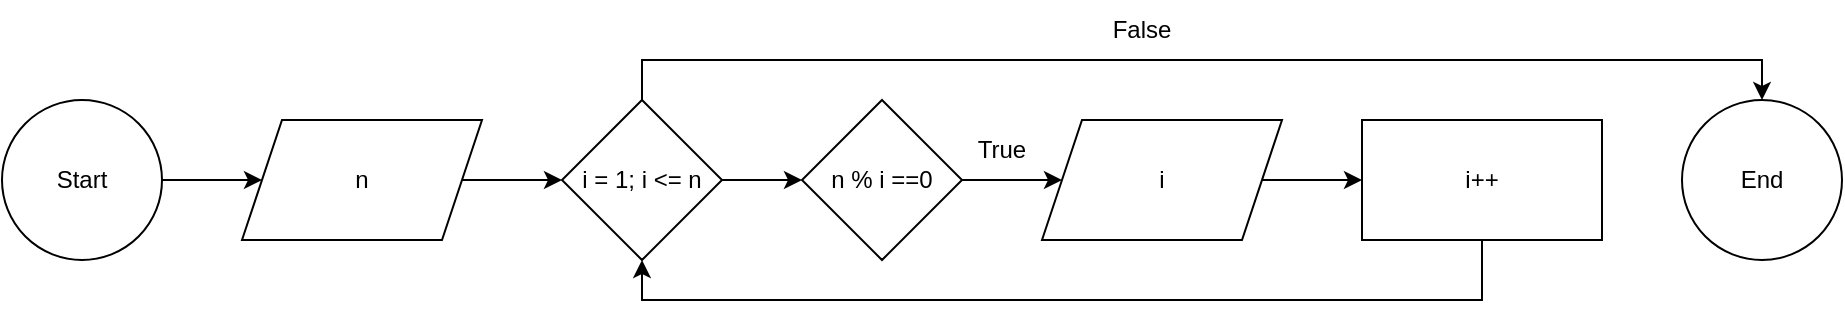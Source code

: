 <mxfile version="25.0.3">
  <diagram name="Trang-1" id="BkPyBvE30eXiQvqHlGkq">
    <mxGraphModel dx="880" dy="468" grid="1" gridSize="10" guides="1" tooltips="1" connect="1" arrows="1" fold="1" page="1" pageScale="1" pageWidth="827" pageHeight="1169" math="0" shadow="0">
      <root>
        <mxCell id="0" />
        <mxCell id="1" parent="0" />
        <mxCell id="XBPEctbYTX0McZDy_kfj-10" style="edgeStyle=orthogonalEdgeStyle;rounded=0;orthogonalLoop=1;jettySize=auto;html=1;exitX=1;exitY=0.5;exitDx=0;exitDy=0;entryX=0;entryY=0.5;entryDx=0;entryDy=0;" parent="1" source="XBPEctbYTX0McZDy_kfj-1" target="XBPEctbYTX0McZDy_kfj-3" edge="1">
          <mxGeometry relative="1" as="geometry" />
        </mxCell>
        <mxCell id="XBPEctbYTX0McZDy_kfj-1" value="Start" style="ellipse;whiteSpace=wrap;html=1;aspect=fixed;" parent="1" vertex="1">
          <mxGeometry y="220" width="80" height="80" as="geometry" />
        </mxCell>
        <mxCell id="XBPEctbYTX0McZDy_kfj-2" value="End" style="ellipse;whiteSpace=wrap;html=1;aspect=fixed;" parent="1" vertex="1">
          <mxGeometry x="840" y="220" width="80" height="80" as="geometry" />
        </mxCell>
        <mxCell id="XBPEctbYTX0McZDy_kfj-9" style="edgeStyle=orthogonalEdgeStyle;rounded=0;orthogonalLoop=1;jettySize=auto;html=1;exitX=1;exitY=0.5;exitDx=0;exitDy=0;entryX=0;entryY=0.5;entryDx=0;entryDy=0;" parent="1" source="XBPEctbYTX0McZDy_kfj-3" target="XBPEctbYTX0McZDy_kfj-4" edge="1">
          <mxGeometry relative="1" as="geometry" />
        </mxCell>
        <mxCell id="XBPEctbYTX0McZDy_kfj-3" value="n" style="shape=parallelogram;perimeter=parallelogramPerimeter;whiteSpace=wrap;html=1;fixedSize=1;" parent="1" vertex="1">
          <mxGeometry x="120" y="230" width="120" height="60" as="geometry" />
        </mxCell>
        <mxCell id="XBPEctbYTX0McZDy_kfj-11" style="edgeStyle=orthogonalEdgeStyle;rounded=0;orthogonalLoop=1;jettySize=auto;html=1;exitX=1;exitY=0.5;exitDx=0;exitDy=0;entryX=0;entryY=0.5;entryDx=0;entryDy=0;" parent="1" source="XBPEctbYTX0McZDy_kfj-4" target="XBPEctbYTX0McZDy_kfj-7" edge="1">
          <mxGeometry relative="1" as="geometry" />
        </mxCell>
        <mxCell id="XBPEctbYTX0McZDy_kfj-14" style="edgeStyle=orthogonalEdgeStyle;rounded=0;orthogonalLoop=1;jettySize=auto;html=1;exitX=0.5;exitY=0;exitDx=0;exitDy=0;entryX=0.5;entryY=0;entryDx=0;entryDy=0;" parent="1" source="XBPEctbYTX0McZDy_kfj-4" target="XBPEctbYTX0McZDy_kfj-2" edge="1">
          <mxGeometry relative="1" as="geometry" />
        </mxCell>
        <mxCell id="XBPEctbYTX0McZDy_kfj-4" value="i = 1; i &amp;lt;= n" style="rhombus;whiteSpace=wrap;html=1;" parent="1" vertex="1">
          <mxGeometry x="280" y="220" width="80" height="80" as="geometry" />
        </mxCell>
        <mxCell id="dHoLLdbG5kUCwvtvpTQF-1" style="edgeStyle=orthogonalEdgeStyle;rounded=0;orthogonalLoop=1;jettySize=auto;html=1;exitX=0.5;exitY=1;exitDx=0;exitDy=0;entryX=0.5;entryY=1;entryDx=0;entryDy=0;" edge="1" parent="1" source="XBPEctbYTX0McZDy_kfj-6" target="XBPEctbYTX0McZDy_kfj-4">
          <mxGeometry relative="1" as="geometry" />
        </mxCell>
        <mxCell id="XBPEctbYTX0McZDy_kfj-6" value="i++" style="rounded=0;whiteSpace=wrap;html=1;" parent="1" vertex="1">
          <mxGeometry x="680" y="230" width="120" height="60" as="geometry" />
        </mxCell>
        <mxCell id="XBPEctbYTX0McZDy_kfj-12" style="edgeStyle=orthogonalEdgeStyle;rounded=0;orthogonalLoop=1;jettySize=auto;html=1;exitX=1;exitY=0.5;exitDx=0;exitDy=0;entryX=0;entryY=0.5;entryDx=0;entryDy=0;" parent="1" source="XBPEctbYTX0McZDy_kfj-7" target="XBPEctbYTX0McZDy_kfj-8" edge="1">
          <mxGeometry relative="1" as="geometry" />
        </mxCell>
        <mxCell id="XBPEctbYTX0McZDy_kfj-7" value="n % i ==0" style="rhombus;whiteSpace=wrap;html=1;" parent="1" vertex="1">
          <mxGeometry x="400" y="220" width="80" height="80" as="geometry" />
        </mxCell>
        <mxCell id="XBPEctbYTX0McZDy_kfj-13" style="edgeStyle=orthogonalEdgeStyle;rounded=0;orthogonalLoop=1;jettySize=auto;html=1;exitX=1;exitY=0.5;exitDx=0;exitDy=0;entryX=0;entryY=0.5;entryDx=0;entryDy=0;" parent="1" source="XBPEctbYTX0McZDy_kfj-8" target="XBPEctbYTX0McZDy_kfj-6" edge="1">
          <mxGeometry relative="1" as="geometry" />
        </mxCell>
        <mxCell id="XBPEctbYTX0McZDy_kfj-8" value="i" style="shape=parallelogram;perimeter=parallelogramPerimeter;whiteSpace=wrap;html=1;fixedSize=1;" parent="1" vertex="1">
          <mxGeometry x="520" y="230" width="120" height="60" as="geometry" />
        </mxCell>
        <mxCell id="XBPEctbYTX0McZDy_kfj-15" value="True" style="text;html=1;align=center;verticalAlign=middle;whiteSpace=wrap;rounded=0;" parent="1" vertex="1">
          <mxGeometry x="470" y="230" width="60" height="30" as="geometry" />
        </mxCell>
        <mxCell id="XBPEctbYTX0McZDy_kfj-16" value="False" style="text;html=1;align=center;verticalAlign=middle;whiteSpace=wrap;rounded=0;" parent="1" vertex="1">
          <mxGeometry x="540" y="170" width="60" height="30" as="geometry" />
        </mxCell>
      </root>
    </mxGraphModel>
  </diagram>
</mxfile>
